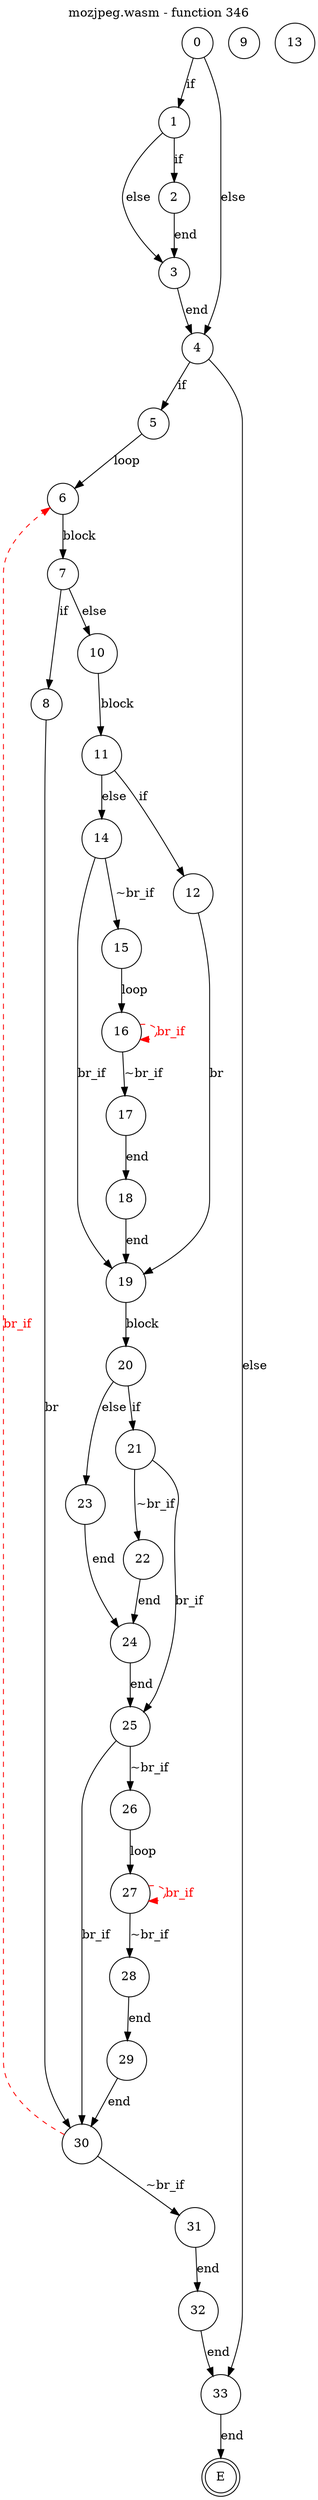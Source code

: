 digraph finite_state_machine {
    label = "mozjpeg.wasm - function 346"
    labelloc =  t
    labelfontsize = 16
    labelfontcolor = black
    labelfontname = "Helvetica"
    node [shape = doublecircle]; E ;
node [shape=circle, fontcolor=black, style="", label="0"]0
node [shape=circle, fontcolor=black, style="", label="1"]1
node [shape=circle, fontcolor=black, style="", label="2"]2
node [shape=circle, fontcolor=black, style="", label="3"]3
node [shape=circle, fontcolor=black, style="", label="4"]4
node [shape=circle, fontcolor=black, style="", label="5"]5
node [shape=circle, fontcolor=black, style="", label="6"]6
node [shape=circle, fontcolor=black, style="", label="7"]7
node [shape=circle, fontcolor=black, style="", label="8"]8
node [shape=circle, fontcolor=black, style="", label="9"]9
node [shape=circle, fontcolor=black, style="", label="10"]10
node [shape=circle, fontcolor=black, style="", label="11"]11
node [shape=circle, fontcolor=black, style="", label="12"]12
node [shape=circle, fontcolor=black, style="", label="13"]13
node [shape=circle, fontcolor=black, style="", label="14"]14
node [shape=circle, fontcolor=black, style="", label="15"]15
node [shape=circle, fontcolor=black, style="", label="16"]16
node [shape=circle, fontcolor=black, style="", label="17"]17
node [shape=circle, fontcolor=black, style="", label="18"]18
node [shape=circle, fontcolor=black, style="", label="19"]19
node [shape=circle, fontcolor=black, style="", label="20"]20
node [shape=circle, fontcolor=black, style="", label="21"]21
node [shape=circle, fontcolor=black, style="", label="22"]22
node [shape=circle, fontcolor=black, style="", label="23"]23
node [shape=circle, fontcolor=black, style="", label="24"]24
node [shape=circle, fontcolor=black, style="", label="25"]25
node [shape=circle, fontcolor=black, style="", label="26"]26
node [shape=circle, fontcolor=black, style="", label="27"]27
node [shape=circle, fontcolor=black, style="", label="28"]28
node [shape=circle, fontcolor=black, style="", label="29"]29
node [shape=circle, fontcolor=black, style="", label="30"]30
node [shape=circle, fontcolor=black, style="", label="31"]31
node [shape=circle, fontcolor=black, style="", label="32"]32
node [shape=circle, fontcolor=black, style="", label="33"]33
node [shape=circle, fontcolor=black, style="", label="E"]E
    0 -> 1[label="if"];
    0 -> 4[label="else"];
    1 -> 2[label="if"];
    1 -> 3[label="else"];
    2 -> 3[label="end"];
    3 -> 4[label="end"];
    4 -> 5[label="if"];
    4 -> 33[label="else"];
    5 -> 6[label="loop"];
    6 -> 7[label="block"];
    7 -> 8[label="if"];
    7 -> 10[label="else"];
    8 -> 30[label="br"];
    10 -> 11[label="block"];
    11 -> 12[label="if"];
    11 -> 14[label="else"];
    12 -> 19[label="br"];
    14 -> 15[label="~br_if"];
    14 -> 19[label="br_if"];
    15 -> 16[label="loop"];
    16 -> 17[label="~br_if"];
    16 -> 16[style="dashed" color="red" fontcolor="red" label="br_if"];
    17 -> 18[label="end"];
    18 -> 19[label="end"];
    19 -> 20[label="block"];
    20 -> 21[label="if"];
    20 -> 23[label="else"];
    21 -> 22[label="~br_if"];
    21 -> 25[label="br_if"];
    22 -> 24[label="end"];
    23 -> 24[label="end"];
    24 -> 25[label="end"];
    25 -> 26[label="~br_if"];
    25 -> 30[label="br_if"];
    26 -> 27[label="loop"];
    27 -> 28[label="~br_if"];
    27 -> 27[style="dashed" color="red" fontcolor="red" label="br_if"];
    28 -> 29[label="end"];
    29 -> 30[label="end"];
    30 -> 31[label="~br_if"];
    30 -> 6[style="dashed" color="red" fontcolor="red" label="br_if"];
    31 -> 32[label="end"];
    32 -> 33[label="end"];
    33 -> E[label="end"];
}
